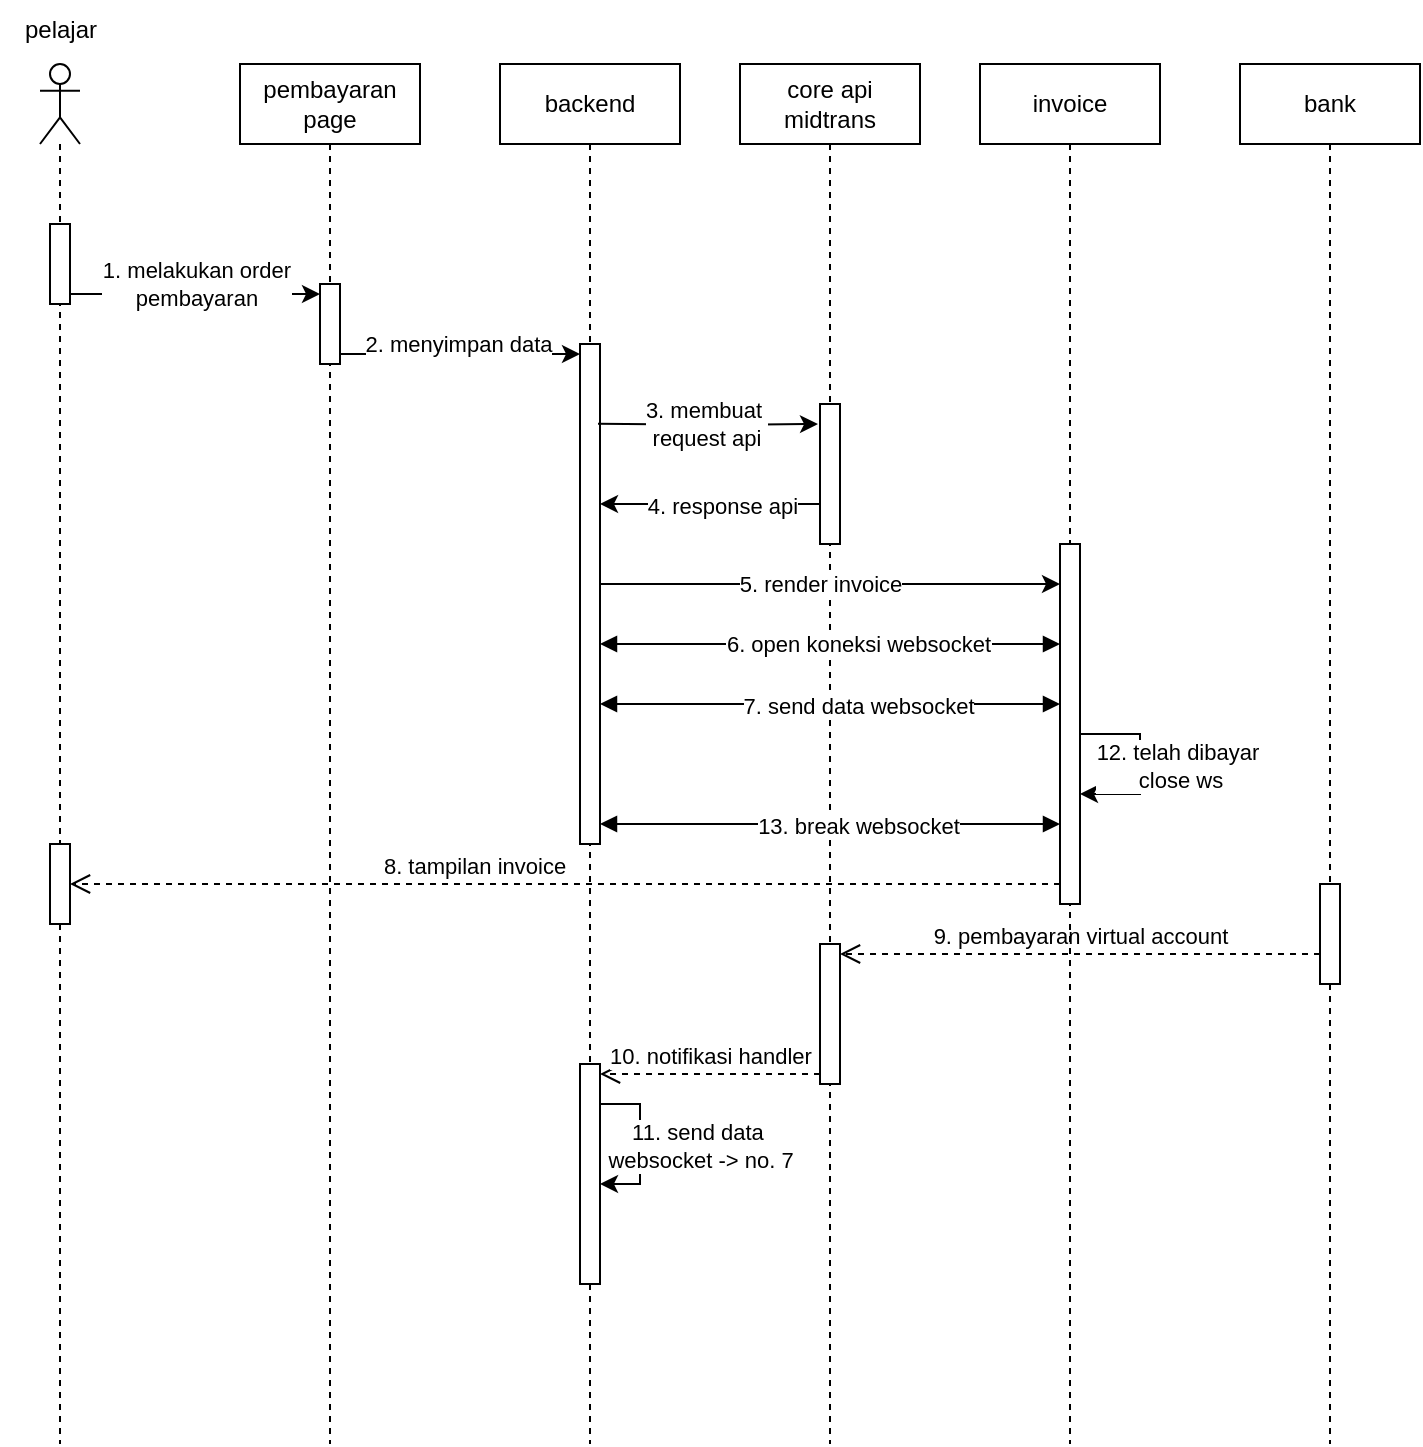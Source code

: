 <mxfile version="24.4.0" type="device">
  <diagram name="Page-1" id="B4ct9qxsE9O_ddUHZ9qa">
    <mxGraphModel dx="1604" dy="843" grid="1" gridSize="10" guides="1" tooltips="1" connect="1" arrows="1" fold="1" page="1" pageScale="1" pageWidth="850" pageHeight="1100" math="0" shadow="0">
      <root>
        <mxCell id="0" />
        <mxCell id="1" parent="0" />
        <mxCell id="3MSU0Kc-a0H5oocXHczT-1" value="" style="shape=umlLifeline;perimeter=lifelinePerimeter;whiteSpace=wrap;html=1;container=1;dropTarget=0;collapsible=0;recursiveResize=0;outlineConnect=0;portConstraint=eastwest;newEdgeStyle={&quot;curved&quot;:0,&quot;rounded&quot;:0};participant=umlActor;" parent="1" vertex="1">
          <mxGeometry x="40" y="230" width="20" height="690" as="geometry" />
        </mxCell>
        <mxCell id="3MSU0Kc-a0H5oocXHczT-7" value="" style="html=1;points=[[0,0,0,0,5],[0,1,0,0,-5],[1,0,0,0,5],[1,1,0,0,-5]];perimeter=orthogonalPerimeter;outlineConnect=0;targetShapes=umlLifeline;portConstraint=eastwest;newEdgeStyle={&quot;curved&quot;:0,&quot;rounded&quot;:0};" parent="3MSU0Kc-a0H5oocXHczT-1" vertex="1">
          <mxGeometry x="5" y="80" width="10" height="40" as="geometry" />
        </mxCell>
        <mxCell id="3MSU0Kc-a0H5oocXHczT-31" value="" style="html=1;points=[[0,0,0,0,5],[0,1,0,0,-5],[1,0,0,0,5],[1,1,0,0,-5]];perimeter=orthogonalPerimeter;outlineConnect=0;targetShapes=umlLifeline;portConstraint=eastwest;newEdgeStyle={&quot;curved&quot;:0,&quot;rounded&quot;:0};" parent="3MSU0Kc-a0H5oocXHczT-1" vertex="1">
          <mxGeometry x="5" y="390" width="10" height="40" as="geometry" />
        </mxCell>
        <mxCell id="3MSU0Kc-a0H5oocXHczT-2" value="pembayaran page" style="shape=umlLifeline;perimeter=lifelinePerimeter;whiteSpace=wrap;html=1;container=1;dropTarget=0;collapsible=0;recursiveResize=0;outlineConnect=0;portConstraint=eastwest;newEdgeStyle={&quot;curved&quot;:0,&quot;rounded&quot;:0};" parent="1" vertex="1">
          <mxGeometry x="140" y="230" width="90" height="690" as="geometry" />
        </mxCell>
        <mxCell id="3MSU0Kc-a0H5oocXHczT-8" value="" style="html=1;points=[[0,0,0,0,5],[0,1,0,0,-5],[1,0,0,0,5],[1,1,0,0,-5]];perimeter=orthogonalPerimeter;outlineConnect=0;targetShapes=umlLifeline;portConstraint=eastwest;newEdgeStyle={&quot;curved&quot;:0,&quot;rounded&quot;:0};" parent="3MSU0Kc-a0H5oocXHczT-2" vertex="1">
          <mxGeometry x="40" y="110" width="10" height="40" as="geometry" />
        </mxCell>
        <mxCell id="3MSU0Kc-a0H5oocXHczT-3" value="backend" style="shape=umlLifeline;perimeter=lifelinePerimeter;whiteSpace=wrap;html=1;container=1;dropTarget=0;collapsible=0;recursiveResize=0;outlineConnect=0;portConstraint=eastwest;newEdgeStyle={&quot;curved&quot;:0,&quot;rounded&quot;:0};" parent="1" vertex="1">
          <mxGeometry x="270" y="230" width="90" height="690" as="geometry" />
        </mxCell>
        <mxCell id="3MSU0Kc-a0H5oocXHczT-12" value="" style="html=1;points=[[0,0,0,0,5],[0,1,0,0,-5],[1,0,0,0,5],[1,1,0,0,-5]];perimeter=orthogonalPerimeter;outlineConnect=0;targetShapes=umlLifeline;portConstraint=eastwest;newEdgeStyle={&quot;curved&quot;:0,&quot;rounded&quot;:0};" parent="3MSU0Kc-a0H5oocXHczT-3" vertex="1">
          <mxGeometry x="40" y="140" width="10" height="250" as="geometry" />
        </mxCell>
        <mxCell id="3MSU0Kc-a0H5oocXHczT-4" value="core api midtrans&lt;span style=&quot;color: rgba(0, 0, 0, 0); font-family: monospace; font-size: 0px; text-align: start; text-wrap: nowrap;&quot;&gt;%3CmxGraphModel%3E%3Croot%3E%3CmxCell%20id%3D%220%22%2F%3E%3CmxCell%20id%3D%221%22%20parent%3D%220%22%2F%3E%3CmxCell%20id%3D%222%22%20value%3D%22backend%22%20style%3D%22shape%3DumlLifeline%3Bperimeter%3DlifelinePerimeter%3BwhiteSpace%3Dwrap%3Bhtml%3D1%3Bcontainer%3D1%3BdropTarget%3D0%3Bcollapsible%3D0%3BrecursiveResize%3D0%3BoutlineConnect%3D0%3BportConstraint%3Deastwest%3BnewEdgeStyle%3D%7B%26quot%3Bcurved%26quot%3B%3A0%2C%26quot%3Brounded%26quot%3B%3A0%7D%3B%22%20vertex%3D%221%22%20parent%3D%221%22%3E%3CmxGeometry%20x%3D%22250%22%20y%3D%22230%22%20width%3D%2290%22%20height%3D%22350%22%20as%3D%22geometry%22%2F%3E%3C%2FmxCell%3E%3C%2Froot%3E%3C%2FmxGraphModel%3E&lt;/span&gt;" style="shape=umlLifeline;perimeter=lifelinePerimeter;whiteSpace=wrap;html=1;container=1;dropTarget=0;collapsible=0;recursiveResize=0;outlineConnect=0;portConstraint=eastwest;newEdgeStyle={&quot;curved&quot;:0,&quot;rounded&quot;:0};" parent="1" vertex="1">
          <mxGeometry x="390" y="230" width="90" height="690" as="geometry" />
        </mxCell>
        <mxCell id="3MSU0Kc-a0H5oocXHczT-15" value="" style="html=1;points=[[0,0,0,0,5],[0,1,0,0,-5],[1,0,0,0,5],[1,1,0,0,-5]];perimeter=orthogonalPerimeter;outlineConnect=0;targetShapes=umlLifeline;portConstraint=eastwest;newEdgeStyle={&quot;curved&quot;:0,&quot;rounded&quot;:0};" parent="3MSU0Kc-a0H5oocXHczT-4" vertex="1">
          <mxGeometry x="40" y="170" width="10" height="70" as="geometry" />
        </mxCell>
        <mxCell id="3MSU0Kc-a0H5oocXHczT-36" value="" style="html=1;points=[[0,0,0,0,5],[0,1,0,0,-5],[1,0,0,0,5],[1,1,0,0,-5]];perimeter=orthogonalPerimeter;outlineConnect=0;targetShapes=umlLifeline;portConstraint=eastwest;newEdgeStyle={&quot;curved&quot;:0,&quot;rounded&quot;:0};" parent="3MSU0Kc-a0H5oocXHczT-4" vertex="1">
          <mxGeometry x="-80" y="500" width="10" height="110" as="geometry" />
        </mxCell>
        <mxCell id="3MSU0Kc-a0H5oocXHczT-42" style="edgeStyle=orthogonalEdgeStyle;rounded=0;orthogonalLoop=1;jettySize=auto;html=1;curved=0;exitX=1;exitY=0;exitDx=0;exitDy=5;exitPerimeter=0;" parent="3MSU0Kc-a0H5oocXHczT-4" source="3MSU0Kc-a0H5oocXHczT-36" target="3MSU0Kc-a0H5oocXHczT-36" edge="1">
          <mxGeometry relative="1" as="geometry">
            <Array as="points">
              <mxPoint x="-70" y="520" />
              <mxPoint x="-50" y="520" />
              <mxPoint x="-50" y="560" />
            </Array>
          </mxGeometry>
        </mxCell>
        <mxCell id="3MSU0Kc-a0H5oocXHczT-43" value="11. send data&amp;nbsp;&lt;div&gt;websocket -&amp;gt; no. 7&lt;/div&gt;" style="edgeLabel;html=1;align=center;verticalAlign=middle;resizable=0;points=[];" parent="3MSU0Kc-a0H5oocXHczT-42" vertex="1" connectable="0">
          <mxGeometry x="0.182" y="-1" relative="1" as="geometry">
            <mxPoint x="31" as="offset" />
          </mxGeometry>
        </mxCell>
        <mxCell id="3MSU0Kc-a0H5oocXHczT-35" value="" style="html=1;points=[[0,0,0,0,5],[0,1,0,0,-5],[1,0,0,0,5],[1,1,0,0,-5]];perimeter=orthogonalPerimeter;outlineConnect=0;targetShapes=umlLifeline;portConstraint=eastwest;newEdgeStyle={&quot;curved&quot;:0,&quot;rounded&quot;:0};" parent="3MSU0Kc-a0H5oocXHczT-4" vertex="1">
          <mxGeometry x="40" y="440" width="10" height="70" as="geometry" />
        </mxCell>
        <mxCell id="3MSU0Kc-a0H5oocXHczT-37" value="9. pembayaran virtual account" style="html=1;verticalAlign=bottom;endArrow=open;dashed=1;endSize=8;curved=0;rounded=0;entryX=1;entryY=0;entryDx=0;entryDy=5;entryPerimeter=0;exitX=0;exitY=1;exitDx=0;exitDy=-5;exitPerimeter=0;" parent="3MSU0Kc-a0H5oocXHczT-4" target="3MSU0Kc-a0H5oocXHczT-35" edge="1">
          <mxGeometry relative="1" as="geometry">
            <mxPoint x="290" y="445" as="sourcePoint" />
            <mxPoint x="60" y="440" as="targetPoint" />
          </mxGeometry>
        </mxCell>
        <mxCell id="3MSU0Kc-a0H5oocXHczT-38" value="10. notifikasi handler" style="html=1;verticalAlign=bottom;endArrow=open;dashed=1;endSize=8;curved=0;rounded=0;entryX=1;entryY=0;entryDx=0;entryDy=5;entryPerimeter=0;exitX=0;exitY=1;exitDx=0;exitDy=-5;exitPerimeter=0;" parent="3MSU0Kc-a0H5oocXHczT-4" source="3MSU0Kc-a0H5oocXHczT-35" target="3MSU0Kc-a0H5oocXHczT-36" edge="1">
          <mxGeometry relative="1" as="geometry">
            <mxPoint x="30" y="500" as="sourcePoint" />
            <mxPoint x="-160" y="500" as="targetPoint" />
          </mxGeometry>
        </mxCell>
        <mxCell id="3MSU0Kc-a0H5oocXHczT-39" value="" style="endArrow=classic;html=1;rounded=0;" parent="3MSU0Kc-a0H5oocXHczT-4" target="3MSU0Kc-a0H5oocXHczT-36" edge="1">
          <mxGeometry width="50" height="50" relative="1" as="geometry">
            <mxPoint x="-70" y="530" as="sourcePoint" />
            <mxPoint x="40" y="470" as="targetPoint" />
          </mxGeometry>
        </mxCell>
        <mxCell id="3MSU0Kc-a0H5oocXHczT-5" value="bank" style="shape=umlLifeline;perimeter=lifelinePerimeter;whiteSpace=wrap;html=1;container=1;dropTarget=0;collapsible=0;recursiveResize=0;outlineConnect=0;portConstraint=eastwest;newEdgeStyle={&quot;curved&quot;:0,&quot;rounded&quot;:0};" parent="1" vertex="1">
          <mxGeometry x="640" y="230" width="90" height="690" as="geometry" />
        </mxCell>
        <mxCell id="3MSU0Kc-a0H5oocXHczT-34" value="" style="html=1;points=[[0,0,0,0,5],[0,1,0,0,-5],[1,0,0,0,5],[1,1,0,0,-5]];perimeter=orthogonalPerimeter;outlineConnect=0;targetShapes=umlLifeline;portConstraint=eastwest;newEdgeStyle={&quot;curved&quot;:0,&quot;rounded&quot;:0};" parent="3MSU0Kc-a0H5oocXHczT-5" vertex="1">
          <mxGeometry x="40" y="410" width="10" height="50" as="geometry" />
        </mxCell>
        <mxCell id="3MSU0Kc-a0H5oocXHczT-6" value="invoice" style="shape=umlLifeline;perimeter=lifelinePerimeter;whiteSpace=wrap;html=1;container=1;dropTarget=0;collapsible=0;recursiveResize=0;outlineConnect=0;portConstraint=eastwest;newEdgeStyle={&quot;curved&quot;:0,&quot;rounded&quot;:0};" parent="1" vertex="1">
          <mxGeometry x="510" y="230" width="90" height="690" as="geometry" />
        </mxCell>
        <mxCell id="3MSU0Kc-a0H5oocXHczT-25" value="" style="html=1;points=[[0,0,0,0,5],[0,1,0,0,-5],[1,0,0,0,5],[1,1,0,0,-5]];perimeter=orthogonalPerimeter;outlineConnect=0;targetShapes=umlLifeline;portConstraint=eastwest;newEdgeStyle={&quot;curved&quot;:0,&quot;rounded&quot;:0};" parent="3MSU0Kc-a0H5oocXHczT-6" vertex="1">
          <mxGeometry x="40" y="240" width="10" height="180" as="geometry" />
        </mxCell>
        <mxCell id="3MSU0Kc-a0H5oocXHczT-9" style="edgeStyle=orthogonalEdgeStyle;rounded=0;orthogonalLoop=1;jettySize=auto;html=1;curved=0;exitX=1;exitY=1;exitDx=0;exitDy=-5;exitPerimeter=0;entryX=0;entryY=0;entryDx=0;entryDy=5;entryPerimeter=0;" parent="1" source="3MSU0Kc-a0H5oocXHczT-7" target="3MSU0Kc-a0H5oocXHczT-8" edge="1">
          <mxGeometry relative="1" as="geometry" />
        </mxCell>
        <mxCell id="3MSU0Kc-a0H5oocXHczT-11" value="1. melakukan order&lt;div&gt;pembayaran&lt;/div&gt;" style="edgeLabel;html=1;align=center;verticalAlign=middle;resizable=0;points=[];" parent="3MSU0Kc-a0H5oocXHczT-9" vertex="1" connectable="0">
          <mxGeometry x="-0.27" y="1" relative="1" as="geometry">
            <mxPoint x="17" y="-4" as="offset" />
          </mxGeometry>
        </mxCell>
        <mxCell id="3MSU0Kc-a0H5oocXHczT-13" style="edgeStyle=orthogonalEdgeStyle;rounded=0;orthogonalLoop=1;jettySize=auto;html=1;curved=0;exitX=1;exitY=1;exitDx=0;exitDy=-5;exitPerimeter=0;entryX=0;entryY=0;entryDx=0;entryDy=5;entryPerimeter=0;" parent="1" source="3MSU0Kc-a0H5oocXHczT-8" target="3MSU0Kc-a0H5oocXHczT-12" edge="1">
          <mxGeometry relative="1" as="geometry" />
        </mxCell>
        <mxCell id="3MSU0Kc-a0H5oocXHczT-14" value="2. menyimpan data" style="edgeLabel;html=1;align=center;verticalAlign=middle;resizable=0;points=[];" parent="3MSU0Kc-a0H5oocXHczT-13" vertex="1" connectable="0">
          <mxGeometry x="-0.177" relative="1" as="geometry">
            <mxPoint x="9" y="-5" as="offset" />
          </mxGeometry>
        </mxCell>
        <mxCell id="3MSU0Kc-a0H5oocXHczT-18" style="edgeStyle=orthogonalEdgeStyle;rounded=0;orthogonalLoop=1;jettySize=auto;html=1;curved=0;exitX=1;exitY=1;exitDx=0;exitDy=-5;exitPerimeter=0;" parent="1" edge="1">
          <mxGeometry relative="1" as="geometry">
            <mxPoint x="319" y="409.86" as="sourcePoint" />
            <mxPoint x="429" y="410" as="targetPoint" />
          </mxGeometry>
        </mxCell>
        <mxCell id="3MSU0Kc-a0H5oocXHczT-21" value="&lt;span style=&quot;color: rgba(0, 0, 0, 0); font-family: monospace; font-size: 0px; text-align: start; background-color: rgb(27, 29, 30);&quot;&gt;%3CmxGraphModel%3E%3Croot%3E%3CmxCell%20id%3D%220%22%2F%3E%3CmxCell%20id%3D%221%22%20parent%3D%220%22%2F%3E%3CmxCell%20id%3D%222%22%20style%3D%22edgeStyle%3DorthogonalEdgeStyle%3Brounded%3D0%3BorthogonalLoop%3D1%3BjettySize%3Dauto%3Bhtml%3D1%3Bcurved%3D0%3BexitX%3D1%3BexitY%3D1%3BexitDx%3D0%3BexitDy%3D-5%3BexitPerimeter%3D0%3BentryX%3D0%3BentryY%3D0%3BentryDx%3D0%3BentryDy%3D5%3BentryPerimeter%3D0%3B%22%20edge%3D%221%22%20parent%3D%221%22%3E%3CmxGeometry%20relative%3D%221%22%20as%3D%22geometry%22%3E%3CmxPoint%20x%3D%22190%22%20y%3D%22375%22%20as%3D%22sourcePoint%22%2F%3E%3CmxPoint%20x%3D%22310%22%20y%3D%22375%22%20as%3D%22targetPoint%22%2F%3E%3C%2FmxGeometry%3E%3C%2FmxCell%3E%3CmxCell%20id%3D%223%22%20value%3D%22menyimpan%20data%22%20style%3D%22edgeLabel%3Bhtml%3D1%3Balign%3Dcenter%3BverticalAlign%3Dmiddle%3Bresizable%3D0%3Bpoints%3D%5B%5D%3B%22%20vertex%3D%221%22%20connectable%3D%220%22%20parent%3D%222%22%3E%3CmxGeometry%20x%3D%22-0.177%22%20relative%3D%221%22%20as%3D%22geometry%22%3E%3CmxPoint%20x%3D%229%22%20y%3D%22-5%22%20as%3D%22offset%22%2F%3E%3C%2FmxGeometry%3E%3C%2FmxCell%3E%3C%2Froot%3E%3C%2FmxGraphModel%3E&lt;/span&gt;&lt;span style=&quot;color: rgba(0, 0, 0, 0); font-family: monospace; font-size: 0px; text-align: start; background-color: rgb(27, 29, 30);&quot;&gt;%3CmxGraphModel%3E%3Croot%3E%3CmxCell%20id%3D%220%22%2F%3E%3CmxCell%20id%3D%221%22%20parent%3D%220%22%2F%3E%3CmxCell%20id%3D%222%22%20style%3D%22edgeStyle%3DorthogonalEdgeStyle%3Brounded%3D0%3BorthogonalLoop%3D1%3BjettySize%3Dauto%3Bhtml%3D1%3Bcurved%3D0%3BexitX%3D1%3BexitY%3D1%3BexitDx%3D0%3BexitDy%3D-5%3BexitPerimeter%3D0%3BentryX%3D0%3BentryY%3D0%3BentryDx%3D0%3BentryDy%3D5%3BentryPerimeter%3D0%3B%22%20edge%3D%221%22%20parent%3D%221%22%3E%3CmxGeometry%20relative%3D%221%22%20as%3D%22geometry%22%3E%3CmxPoint%20x%3D%22190%22%20y%3D%22375%22%20as%3D%22sourcePoint%22%2F%3E%3CmxPoint%20x%3D%22310%22%20y%3D%22375%22%20as%3D%22targetPoint%22%2F%3E%3C%2FmxGeometry%3E%3C%2FmxCell%3E%3CmxCell%20id%3D%223%22%20value%3D%22menyimpan%20data%22%20style%3D%22edgeLabel%3Bhtml%3D1%3Balign%3Dcenter%3BverticalAlign%3Dmiddle%3Bresizable%3D0%3Bpoints%3D%5B%5D%3B%22%20vertex%3D%221%22%20connectable%3D%220%22%20parent%3D%222%22%3E%3CmxGeometry%20x%3D%22-0.177%22%20relative%3D%221%22%20as%3D%22geometry%22%3E%3CmxPoint%20x%3D%229%22%20y%3D%22-5%22%20as%3D%22offset%22%2F%3E%3C%2FmxGeometry%3E%3C%2FmxCell%3E%3C%2Froot%3E%3C%2FmxGraphModel%3&lt;/span&gt;" style="edgeLabel;html=1;align=center;verticalAlign=middle;resizable=0;points=[];" parent="3MSU0Kc-a0H5oocXHczT-18" vertex="1" connectable="0">
          <mxGeometry x="0.016" relative="1" as="geometry">
            <mxPoint as="offset" />
          </mxGeometry>
        </mxCell>
        <mxCell id="3MSU0Kc-a0H5oocXHczT-22" value="3. membuat&amp;nbsp;&lt;div&gt;request api&lt;/div&gt;" style="edgeLabel;html=1;align=center;verticalAlign=middle;resizable=0;points=[];" parent="3MSU0Kc-a0H5oocXHczT-18" vertex="1" connectable="0">
          <mxGeometry x="-0.027" y="1" relative="1" as="geometry">
            <mxPoint as="offset" />
          </mxGeometry>
        </mxCell>
        <mxCell id="3MSU0Kc-a0H5oocXHczT-23" style="edgeStyle=orthogonalEdgeStyle;rounded=0;orthogonalLoop=1;jettySize=auto;html=1;curved=0;exitX=0;exitY=1;exitDx=0;exitDy=-5;exitPerimeter=0;entryX=1;entryY=1;entryDx=0;entryDy=-5;entryPerimeter=0;" parent="1" edge="1">
          <mxGeometry relative="1" as="geometry">
            <mxPoint x="430" y="450" as="sourcePoint" />
            <mxPoint x="320" y="450" as="targetPoint" />
          </mxGeometry>
        </mxCell>
        <mxCell id="3MSU0Kc-a0H5oocXHczT-24" value="4. response api" style="edgeLabel;html=1;align=center;verticalAlign=middle;resizable=0;points=[];" parent="3MSU0Kc-a0H5oocXHczT-23" vertex="1" connectable="0">
          <mxGeometry x="0.191" y="1" relative="1" as="geometry">
            <mxPoint x="16" as="offset" />
          </mxGeometry>
        </mxCell>
        <mxCell id="3MSU0Kc-a0H5oocXHczT-26" style="edgeStyle=orthogonalEdgeStyle;rounded=0;orthogonalLoop=1;jettySize=auto;html=1;curved=0;exitX=1;exitY=1;exitDx=0;exitDy=-5;exitPerimeter=0;" parent="1" target="3MSU0Kc-a0H5oocXHczT-25" edge="1">
          <mxGeometry relative="1" as="geometry">
            <mxPoint x="320" y="480" as="sourcePoint" />
            <mxPoint x="690" y="490" as="targetPoint" />
            <Array as="points">
              <mxPoint x="320" y="490" />
            </Array>
          </mxGeometry>
        </mxCell>
        <mxCell id="3MSU0Kc-a0H5oocXHczT-27" value="5. render invoice" style="edgeLabel;html=1;align=center;verticalAlign=middle;resizable=0;points=[];" parent="3MSU0Kc-a0H5oocXHczT-26" vertex="1" connectable="0">
          <mxGeometry x="-0.006" relative="1" as="geometry">
            <mxPoint as="offset" />
          </mxGeometry>
        </mxCell>
        <mxCell id="3MSU0Kc-a0H5oocXHczT-29" value="" style="endArrow=block;startArrow=block;endFill=1;startFill=1;html=1;rounded=0;exitX=1;exitY=1;exitDx=0;exitDy=-5;exitPerimeter=0;" parent="1" edge="1">
          <mxGeometry width="160" relative="1" as="geometry">
            <mxPoint x="320" y="520" as="sourcePoint" />
            <mxPoint x="550" y="520" as="targetPoint" />
          </mxGeometry>
        </mxCell>
        <mxCell id="3MSU0Kc-a0H5oocXHczT-30" value="6. open koneksi websocket" style="edgeLabel;html=1;align=center;verticalAlign=middle;resizable=0;points=[];" parent="3MSU0Kc-a0H5oocXHczT-29" vertex="1" connectable="0">
          <mxGeometry x="-0.137" y="-1" relative="1" as="geometry">
            <mxPoint x="30" y="-1" as="offset" />
          </mxGeometry>
        </mxCell>
        <mxCell id="3MSU0Kc-a0H5oocXHczT-33" value="8. tampilan invoice" style="html=1;verticalAlign=bottom;endArrow=open;dashed=1;endSize=8;curved=0;rounded=0;" parent="1" target="3MSU0Kc-a0H5oocXHczT-31" edge="1">
          <mxGeometry x="0.184" relative="1" as="geometry">
            <mxPoint x="550" y="640" as="sourcePoint" />
            <mxPoint x="60" y="640" as="targetPoint" />
            <mxPoint as="offset" />
          </mxGeometry>
        </mxCell>
        <mxCell id="3MSU0Kc-a0H5oocXHczT-46" value="" style="endArrow=block;startArrow=block;endFill=1;startFill=1;html=1;rounded=0;exitX=1;exitY=1;exitDx=0;exitDy=-5;exitPerimeter=0;" parent="1" edge="1">
          <mxGeometry width="160" relative="1" as="geometry">
            <mxPoint x="320" y="550" as="sourcePoint" />
            <mxPoint x="550" y="550" as="targetPoint" />
          </mxGeometry>
        </mxCell>
        <mxCell id="3MSU0Kc-a0H5oocXHczT-47" value="7. send data websocket" style="edgeLabel;html=1;align=center;verticalAlign=middle;resizable=0;points=[];" parent="3MSU0Kc-a0H5oocXHczT-46" vertex="1" connectable="0">
          <mxGeometry x="-0.137" y="-1" relative="1" as="geometry">
            <mxPoint x="30" as="offset" />
          </mxGeometry>
        </mxCell>
        <mxCell id="3MSU0Kc-a0H5oocXHczT-48" style="edgeStyle=orthogonalEdgeStyle;rounded=0;orthogonalLoop=1;jettySize=auto;html=1;curved=0;exitX=1;exitY=0;exitDx=0;exitDy=5;exitPerimeter=0;" parent="1" edge="1">
          <mxGeometry relative="1" as="geometry">
            <mxPoint x="560" y="480" as="sourcePoint" />
            <mxPoint x="560" y="595" as="targetPoint" />
            <Array as="points">
              <mxPoint x="560" y="565" />
              <mxPoint x="590" y="565" />
              <mxPoint x="590" y="595" />
            </Array>
          </mxGeometry>
        </mxCell>
        <mxCell id="3MSU0Kc-a0H5oocXHczT-49" value="12. telah dibayar&amp;nbsp;&lt;div&gt;close ws&lt;/div&gt;" style="edgeLabel;html=1;align=center;verticalAlign=middle;resizable=0;points=[];" parent="3MSU0Kc-a0H5oocXHczT-48" vertex="1" connectable="0">
          <mxGeometry x="0.605" relative="1" as="geometry">
            <mxPoint x="20" y="-10" as="offset" />
          </mxGeometry>
        </mxCell>
        <mxCell id="3MSU0Kc-a0H5oocXHczT-50" value="" style="endArrow=block;startArrow=block;endFill=1;startFill=1;html=1;rounded=0;exitX=1;exitY=1;exitDx=0;exitDy=-5;exitPerimeter=0;" parent="1" edge="1">
          <mxGeometry width="160" relative="1" as="geometry">
            <mxPoint x="320" y="610" as="sourcePoint" />
            <mxPoint x="550" y="610" as="targetPoint" />
          </mxGeometry>
        </mxCell>
        <mxCell id="3MSU0Kc-a0H5oocXHczT-51" value="13. break websocket" style="edgeLabel;html=1;align=center;verticalAlign=middle;resizable=0;points=[];" parent="3MSU0Kc-a0H5oocXHczT-50" vertex="1" connectable="0">
          <mxGeometry x="-0.137" y="-1" relative="1" as="geometry">
            <mxPoint x="30" as="offset" />
          </mxGeometry>
        </mxCell>
        <mxCell id="UhoHAZMuDY6nRtAlxvvB-2" value="pelajar" style="text;html=1;align=center;verticalAlign=middle;resizable=0;points=[];autosize=1;strokeColor=none;fillColor=none;" vertex="1" parent="1">
          <mxGeometry x="20" y="198" width="60" height="30" as="geometry" />
        </mxCell>
      </root>
    </mxGraphModel>
  </diagram>
</mxfile>
